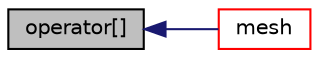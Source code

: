 digraph "operator[]"
{
  bgcolor="transparent";
  edge [fontname="Helvetica",fontsize="10",labelfontname="Helvetica",labelfontsize="10"];
  node [fontname="Helvetica",fontsize="10",shape=record];
  rankdir="LR";
  Node10160 [label="operator[]",height=0.2,width=0.4,color="black", fillcolor="grey75", style="filled", fontcolor="black"];
  Node10160 -> Node10161 [dir="back",color="midnightblue",fontsize="10",style="solid",fontname="Helvetica"];
  Node10161 [label="mesh",height=0.2,width=0.4,color="red",URL="$a28557.html#ae78c91f8ff731c07ccc4351d9fe861ba",tooltip="Return the mesh reference. "];
}
